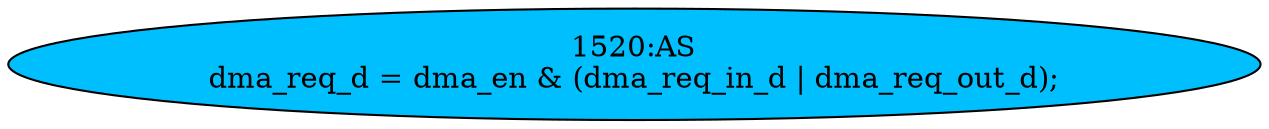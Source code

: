 strict digraph "" {
	node [label="\N"];
	"1520:AS"	 [ast="<pyverilog.vparser.ast.Assign object at 0x7f0a38da5850>",
		def_var="['dma_req_d']",
		fillcolor=deepskyblue,
		label="1520:AS
dma_req_d = dma_en & (dma_req_in_d | dma_req_out_d);",
		statements="[]",
		style=filled,
		typ=Assign,
		use_var="['dma_en', 'dma_req_in_d', 'dma_req_out_d']"];
}

